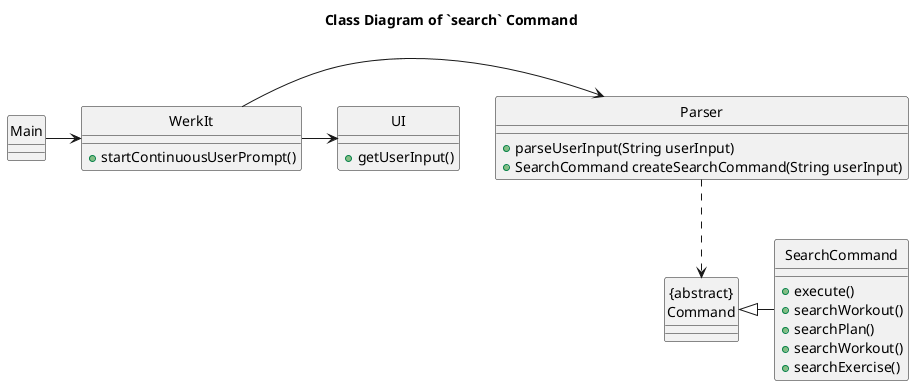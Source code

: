 @startuml
'https://plantuml.com/class-diagram
hide circle
title Class Diagram of `search` Command
Main -> WerkIt
WerkIt -> Parser
WerkIt -> UI
"{abstract}\nCommand" <|- SearchCommand


Parser ..> "{abstract}\nCommand"
class WerkIt {
+ startContinuousUserPrompt()
}


class Main {

}

class SearchCommand {
+ execute()
+ searchWorkout()
+ searchPlan()
+ searchWorkout()
+ searchExercise()
}

class UI {
+ getUserInput()
}

class Parser {
+ parseUserInput(String userInput)
+ SearchCommand createSearchCommand(String userInput)
}


@enduml